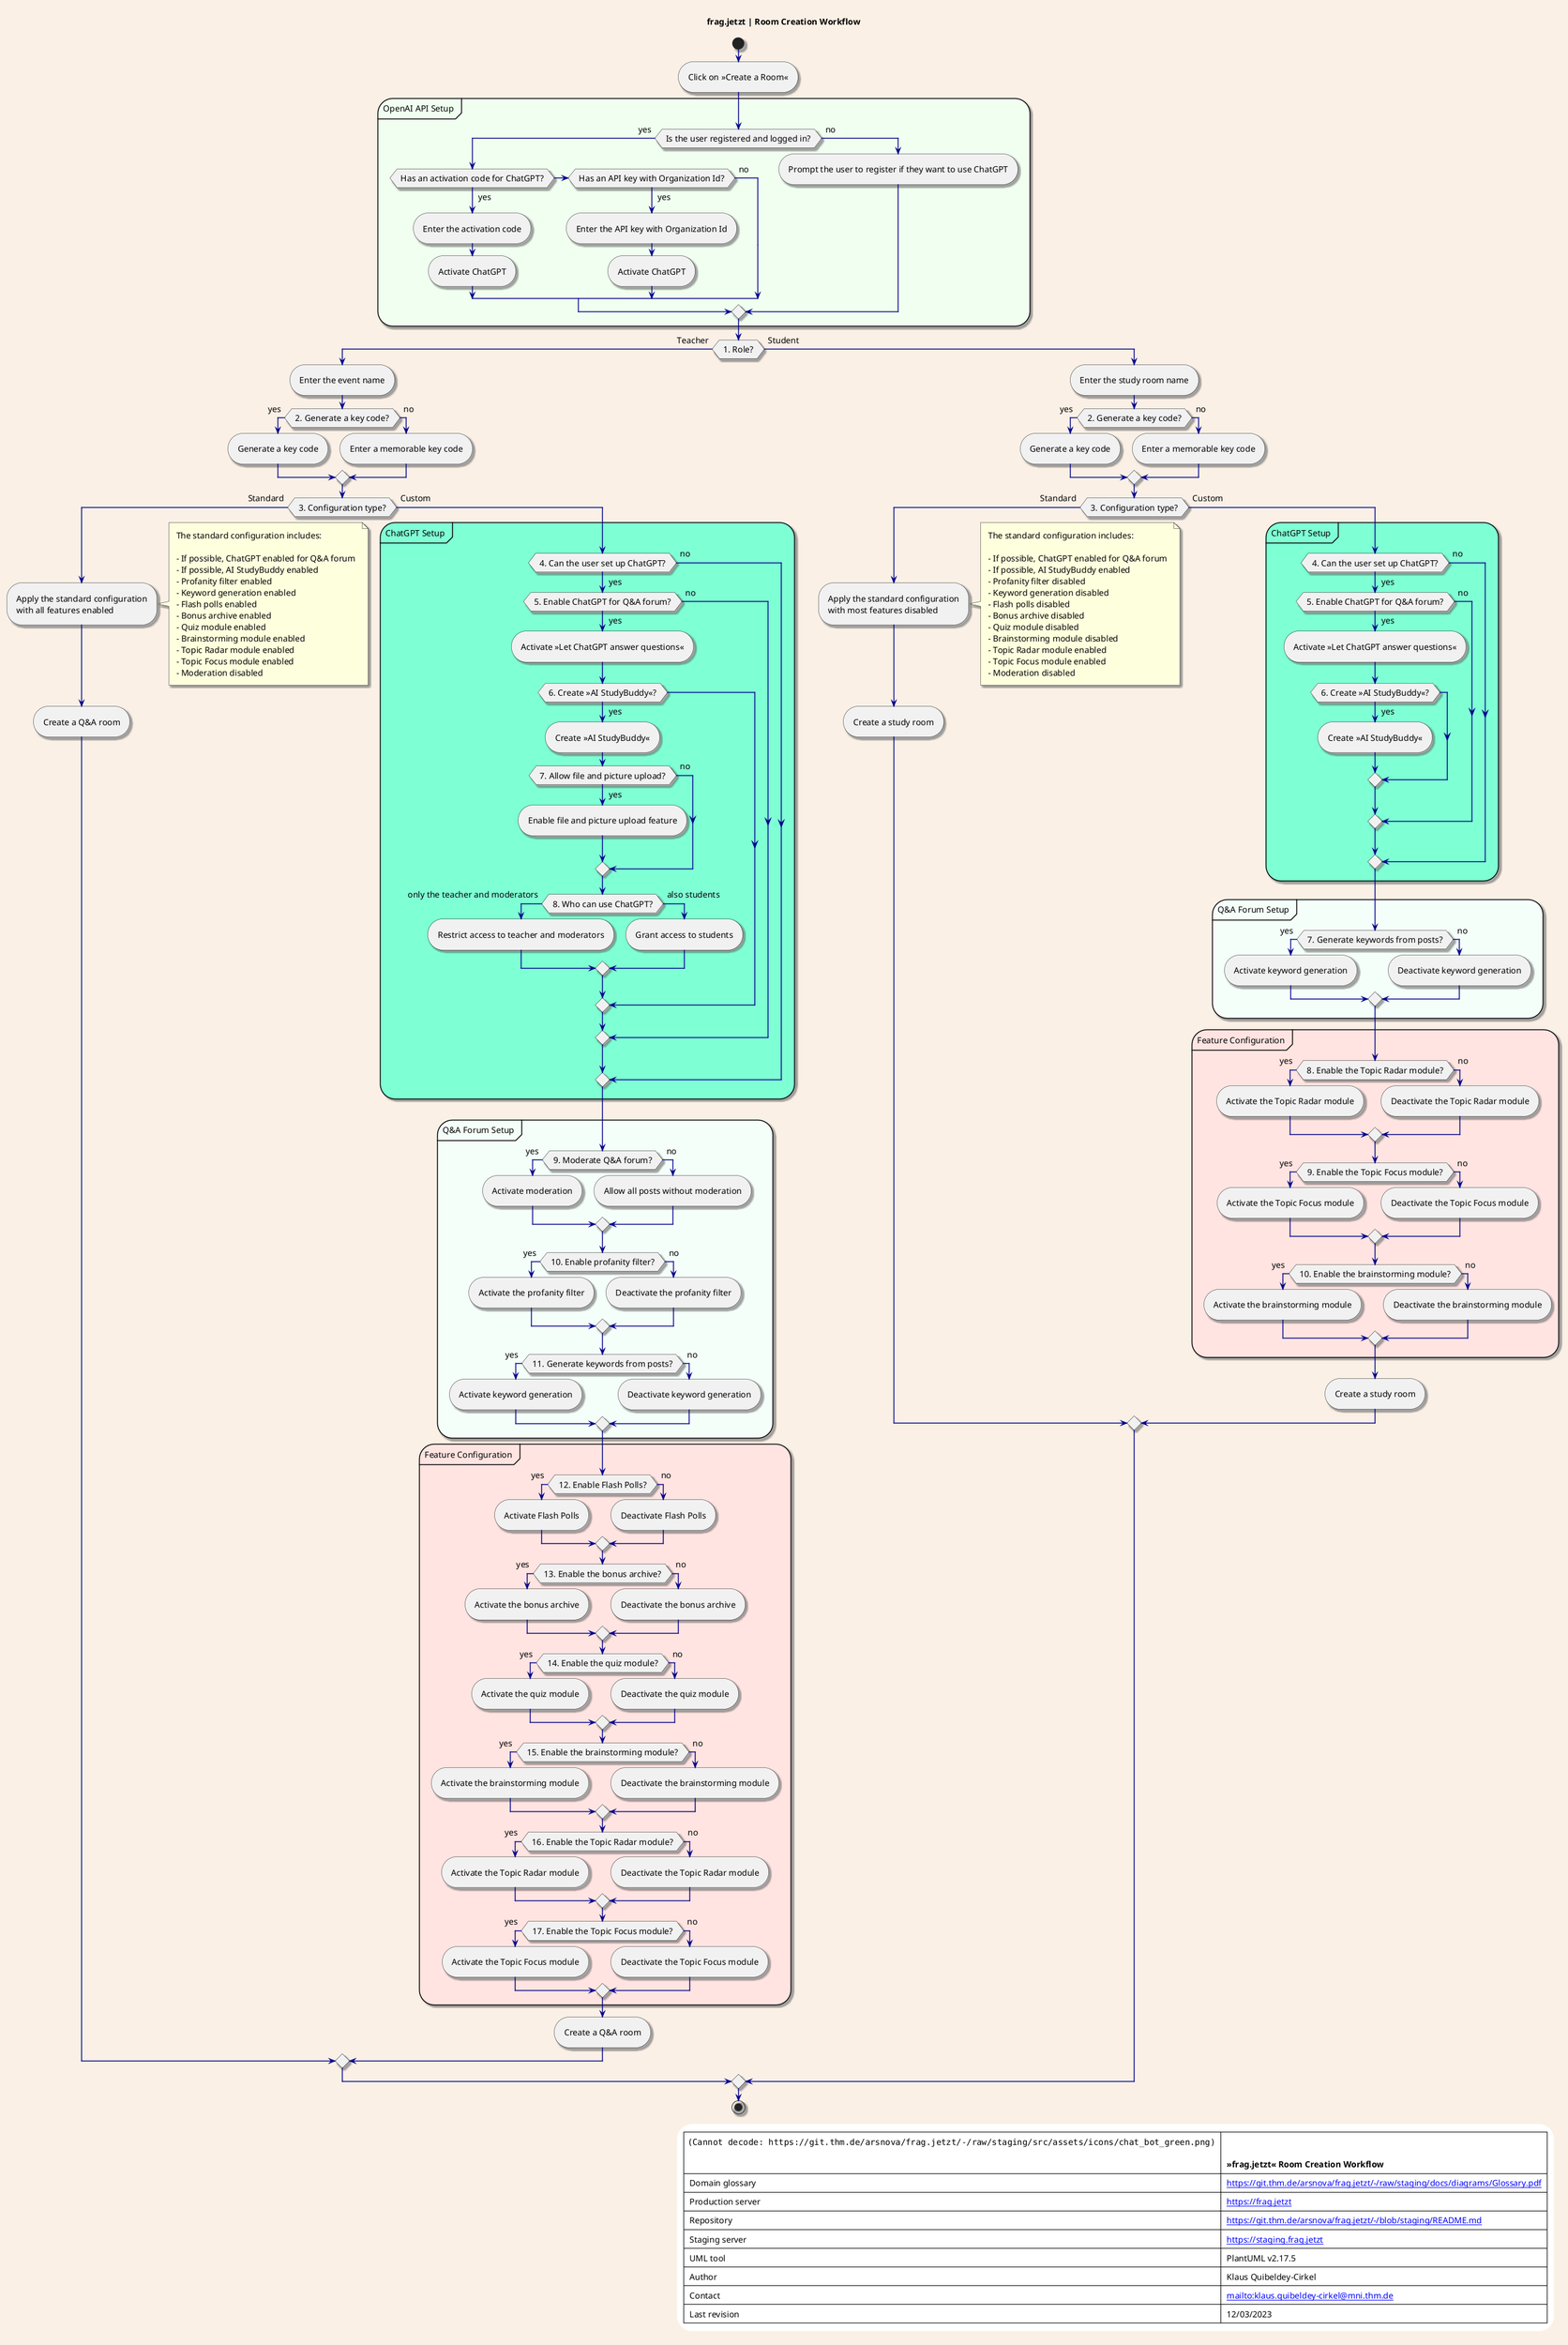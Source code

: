 @startuml Room Creation
title frag.jetzt | Room Creation Workflow

skinparam backgroundColor Linen
skinparam shadowing true
skinparam defaultFontSize 14
skinparam defaultFontName Times New Roman
skinparam Padding 6

' Additional skinparam settings
skinparam roundcorner 50
skinparam arrowColor DarkBlue
skinparam arrowThickness 1.5
skinparam LegendBackgroundColor White
skinparam LegendBorderThickness 0

start
:Click on »Create a Room«;
partition "OpenAI API Setup" #HoneyDew {
  ' New decision: User Registration
  if (Is the user registered and logged in?) then (yes)

    ' New decision: Activation Code or API Key
    if (Has an activation code for ChatGPT?) then (yes)
      :Enter the activation code;
      :Activate ChatGPT;
    else if (Has an API key with Organization Id?) then (yes)
      :Enter the API key with Organization Id;
      :Activate ChatGPT;
    else (no)
    endif
    note right
      If ChatGPT is already enabled for this user, skip to role decision.
    end note
  else (no)
    :Prompt the user to register if they want to use ChatGPT;
  endif
}
' Decision: Role
if (1. Role?) then (Teacher)
  :Enter the event name;
  ' Decision: Key Code Generation
  if (2. Generate a key code?) then (yes)
    :Generate a key code;
  else (no)
    :Enter a memorable key code;
  endif
  ' Decision: Configuration Type
  if (3. Configuration type?) then (Standard)
    :Apply the standard configuration\nwith all features enabled;
    note right
      The standard configuration includes:

      - If possible, ChatGPT enabled for Q&A forum
      - If possible, AI StudyBuddy enabled
      - Profanity filter enabled
      - Keyword generation enabled
      - Flash polls enabled
      - Bonus archive enabled
      - Quiz module enabled
      - Brainstorming module enabled
      - Topic Radar module enabled
      - Topic Focus module enabled
      - Moderation disabled
    end note
    :Create a Q&A room;
  else (Custom)
    partition "ChatGPT Setup" #Aquamarine {
      ' Decision: ChatGPT Setup
      if (4. Can the user set up ChatGPT?) then (yes)
        ' Decision: ChatGPT Availability
        if (5. Enable ChatGPT for Q&A forum?) then (yes)
          :Activate »Let ChatGPT answer questions«;
          ' Additional Decision: »AI StudyBuddy«
          if (6. Create »AI StudyBuddy«?) then (yes)
            :Create »AI StudyBuddy«;
            if (7. Allow file and picture upload?) then (yes)
              :Enable file and picture upload feature;

            else (no)
            endif
            ' New query: ChatGPT Access
            if (8. Who can use ChatGPT?) then (only the teacher and moderators)
              :Restrict access to teacher and moderators;
            else (also students)
              :Grant access to students;
            endif

          endif
        else (no)
        endif
      else (no)
      endif
    }
    partition "Q&A Forum Setup" #MintCream {
      ' Decision: Q&A Forum Moderation
      if (9. Moderate Q&A forum?) then (yes)
        :Activate moderation;
      else (no)
        :Allow all posts without moderation;
      endif
      ' Decision: Profanity Filter
      if (10. Enable profanity filter?) then (yes)
        :Activate the profanity filter;
      else (no)
        :Deactivate the profanity filter;
      endif
      ' Decision: Keyword Generation
      if (11. Generate keywords from posts?) then (yes)
        :Activate keyword generation;
      else (no)
        :Deactivate keyword generation;
      endif
    }
    partition "Feature Configuration" #MistyRose  {
      ' Decision: Flash Polls
      if (12. Enable Flash Polls?) then (yes)
        :Activate Flash Polls;
      else (no)
        :Deactivate Flash Polls;
      endif
      ' Decision: Bonus Archive
      if (13. Enable the bonus archive?) then (yes)
        :Activate the bonus archive;
      else (no)
        :Deactivate the bonus archive;
      endif
      ' Decision: Quiz Module
      if (14. Enable the quiz module?) then (yes)
        :Activate the quiz module;
      else (no)
        :Deactivate the quiz module;
      endif
      ' Decision: Brainstorming Module
      if (15. Enable the brainstorming module?) then (yes)
        :Activate the brainstorming module;
      else (no)
        :Deactivate the brainstorming module;
      endif
      ' Decision: Topic Radar Module
      if (16. Enable the Topic Radar module?) then (yes)
        :Activate the Topic Radar module;
      else (no)
        :Deactivate the Topic Radar module;
      endif
      ' Decision: Topic Focus Module
      if (17. Enable the Topic Focus module?) then (yes)
        :Activate the Topic Focus module;
      else (no)
        :Deactivate the Topic Focus module;
      endif
    }
    :Create a Q&A room;
  endif
else (Student)
  :Enter the study room name;
  ' Decision: Key Code Generation
  if (2. Generate a key code?) then (yes)
    :Generate a key code;
  else (no)
    :Enter a memorable key code;
  endif
  ' Decision: Configuration Type
  if (3. Configuration type?) then (Standard)
    :Apply the standard configuration\nwith most features disabled;
    note right
      The standard configuration includes:

      - If possible, ChatGPT enabled for Q&A forum
      - If possible, AI StudyBuddy enabled
      - Profanity filter disabled
      - Keyword generation disabled
      - Flash polls disabled
      - Bonus archive disabled
      - Quiz module disabled
      - Brainstorming module disabled
      - Topic Radar module enabled
      - Topic Focus module enabled
      - Moderation disabled
    end note
    :Create a study room;
  else (Custom)
    partition "ChatGPT Setup" #Aquamarine {
      ' Further decisions for custom configuration
      ' Decision: ChatGPT Setup
      if (4. Can the user set up ChatGPT?) then (yes)
        ' Decision: ChatGPT Availability
        if (5. Enable ChatGPT for Q&A forum?) then (yes)
          :Activate »Let ChatGPT answer questions«;
          ' Additional Decision: »AI StudyBuddy«
          if (6. Create »AI StudyBuddy«?) then (yes)
            :Create »AI StudyBuddy«;
          endif
        else (no)
        endif
      else (no)
      endif
    }
    partition "Q&A Forum Setup" #MintCream {
      ' Decision: Keyword Generation
      if (7. Generate keywords from posts?) then (yes)
        :Activate keyword generation;
      else (no)
        :Deactivate keyword generation;
      endif
    }
    partition "Feature Configuration"  #MistyRose {
      ' Decision: Topic Radar Module
      if (8. Enable the Topic Radar module?) then (yes)
        :Activate the Topic Radar module;
      else (no)
        :Deactivate the Topic Radar module;
      endif
      ' Decision: Topic Focus Module
      if (9. Enable the Topic Focus module?) then (yes)
        :Activate the Topic Focus module;
      else (no)
        :Deactivate the Topic Focus module;
      endif
      ' Decision: Brainstorming Module
      if (10. Enable the brainstorming module?) then (yes)
        :Activate the brainstorming module;
      else (no)
        :Deactivate the brainstorming module;
      endif
    }
    :Create a study room;
  endif
endif

stop

legend right
|<img:https://git.thm.de/arsnova/frag.jetzt/-/raw/staging/src/assets/icons/chat_bot_green.png{scale=0.4}> |= \n\n »frag.jetzt« Room Creation Workflow |
| Domain glossary | [[https://git.thm.de/arsnova/frag.jetzt/-/raw/staging/docs/diagrams/Glossary.pdf]] |
| Production server | [[https://frag.jetzt]] |
| Repository | [[https://git.thm.de/arsnova/frag.jetzt/-/blob/staging/README.md]] |
| Staging server | [[https://staging.frag.jetzt]] |
| UML tool| PlantUML v2.17.5|
| Author| Klaus Quibeldey-Cirkel|
| Contact| [[mailto:klaus.quibeldey-cirkel@mni.thm.de]] |
| Last revision| 12/03/2023 |
end legend

@enduml
